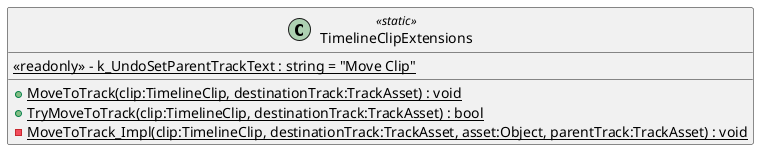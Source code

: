 @startuml
class TimelineClipExtensions <<static>> {
    {static} <<readonly>> - k_UndoSetParentTrackText : string = "Move Clip"
    + {static} MoveToTrack(clip:TimelineClip, destinationTrack:TrackAsset) : void
    + {static} TryMoveToTrack(clip:TimelineClip, destinationTrack:TrackAsset) : bool
    {static} - MoveToTrack_Impl(clip:TimelineClip, destinationTrack:TrackAsset, asset:Object, parentTrack:TrackAsset) : void
}
@enduml
